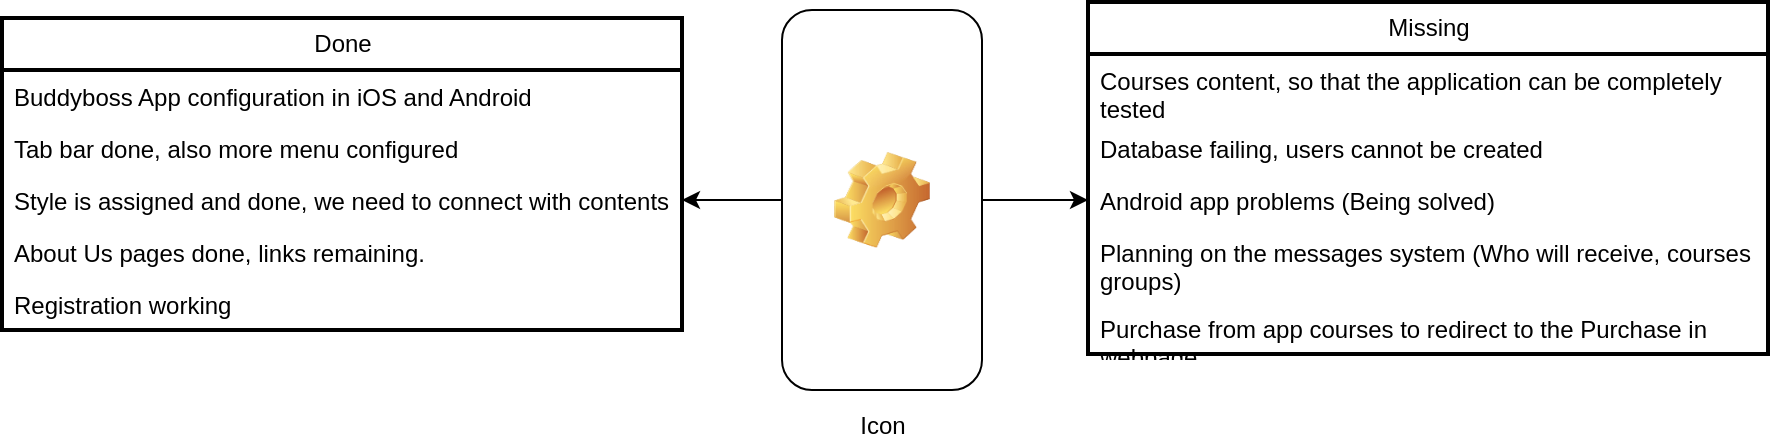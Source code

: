 <mxfile version="24.7.10">
  <diagram id="yPxyJZ8AM_hMuL3Unpa9" name="complex gitflow">
    <mxGraphModel dx="954" dy="639" grid="1" gridSize="10" guides="1" tooltips="1" connect="1" arrows="1" fold="1" page="1" pageScale="1" pageWidth="1100" pageHeight="850" math="0" shadow="0">
      <root>
        <mxCell id="0" />
        <mxCell id="1" parent="0" />
        <mxCell id="zDYp8u0hT7wXA561u6ja-6" value="Done" style="swimlane;fontStyle=0;childLayout=stackLayout;horizontal=1;startSize=26;fillColor=none;horizontalStack=0;resizeParent=1;resizeParentMax=0;resizeLast=0;collapsible=1;marginBottom=0;html=1;strokeWidth=2;spacing=2;" vertex="1" parent="1">
          <mxGeometry x="180" y="250" width="340" height="156" as="geometry">
            <mxRectangle x="210" y="250" width="70" height="30" as="alternateBounds" />
          </mxGeometry>
        </mxCell>
        <mxCell id="zDYp8u0hT7wXA561u6ja-7" value="Buddyboss App configuration in iOS and Android" style="text;strokeColor=none;fillColor=none;align=left;verticalAlign=top;spacingLeft=4;spacingRight=4;overflow=hidden;rotatable=0;points=[[0,0.5],[1,0.5]];portConstraint=eastwest;whiteSpace=wrap;html=1;" vertex="1" parent="zDYp8u0hT7wXA561u6ja-6">
          <mxGeometry y="26" width="340" height="26" as="geometry" />
        </mxCell>
        <mxCell id="zDYp8u0hT7wXA561u6ja-8" value="Tab bar done, also more menu configured" style="text;strokeColor=none;fillColor=none;align=left;verticalAlign=top;spacingLeft=4;spacingRight=4;overflow=hidden;rotatable=0;points=[[0,0.5],[1,0.5]];portConstraint=eastwest;whiteSpace=wrap;html=1;" vertex="1" parent="zDYp8u0hT7wXA561u6ja-6">
          <mxGeometry y="52" width="340" height="26" as="geometry" />
        </mxCell>
        <mxCell id="zDYp8u0hT7wXA561u6ja-9" value="Style is assigned and done, we need to connect with contents" style="text;strokeColor=none;fillColor=none;align=left;verticalAlign=top;spacingLeft=4;spacingRight=4;overflow=hidden;rotatable=0;points=[[0,0.5],[1,0.5]];portConstraint=eastwest;whiteSpace=wrap;html=1;" vertex="1" parent="zDYp8u0hT7wXA561u6ja-6">
          <mxGeometry y="78" width="340" height="26" as="geometry" />
        </mxCell>
        <mxCell id="zDYp8u0hT7wXA561u6ja-20" value="About Us pages done, links remaining." style="text;strokeColor=none;fillColor=none;align=left;verticalAlign=top;spacingLeft=4;spacingRight=4;overflow=hidden;rotatable=0;points=[[0,0.5],[1,0.5]];portConstraint=eastwest;whiteSpace=wrap;html=1;" vertex="1" parent="zDYp8u0hT7wXA561u6ja-6">
          <mxGeometry y="104" width="340" height="26" as="geometry" />
        </mxCell>
        <mxCell id="zDYp8u0hT7wXA561u6ja-21" value="Registration working" style="text;strokeColor=none;fillColor=none;align=left;verticalAlign=top;spacingLeft=4;spacingRight=4;overflow=hidden;rotatable=0;points=[[0,0.5],[1,0.5]];portConstraint=eastwest;whiteSpace=wrap;html=1;" vertex="1" parent="zDYp8u0hT7wXA561u6ja-6">
          <mxGeometry y="130" width="340" height="26" as="geometry" />
        </mxCell>
        <mxCell id="zDYp8u0hT7wXA561u6ja-32" style="edgeStyle=orthogonalEdgeStyle;rounded=0;orthogonalLoop=1;jettySize=auto;html=1;entryX=1;entryY=0.5;entryDx=0;entryDy=0;" edge="1" parent="1" source="zDYp8u0hT7wXA561u6ja-1" target="zDYp8u0hT7wXA561u6ja-9">
          <mxGeometry relative="1" as="geometry" />
        </mxCell>
        <mxCell id="zDYp8u0hT7wXA561u6ja-33" value="" style="edgeStyle=orthogonalEdgeStyle;rounded=0;orthogonalLoop=1;jettySize=auto;html=1;entryX=0;entryY=0.5;entryDx=0;entryDy=0;" edge="1" parent="1" source="zDYp8u0hT7wXA561u6ja-1" target="zDYp8u0hT7wXA561u6ja-27">
          <mxGeometry relative="1" as="geometry" />
        </mxCell>
        <mxCell id="zDYp8u0hT7wXA561u6ja-1" value="Icon" style="icon;html=1;image=img/clipart/Gear_128x128.png" vertex="1" parent="1">
          <mxGeometry x="570" y="246" width="100" height="190" as="geometry" />
        </mxCell>
        <mxCell id="zDYp8u0hT7wXA561u6ja-24" value="Missing" style="swimlane;fontStyle=0;childLayout=stackLayout;horizontal=1;startSize=26;fillColor=none;horizontalStack=0;resizeParent=1;resizeParentMax=0;resizeLast=0;collapsible=1;marginBottom=0;html=1;strokeWidth=2;spacing=2;" vertex="1" parent="1">
          <mxGeometry x="723" y="242" width="340" height="176" as="geometry">
            <mxRectangle x="210" y="250" width="70" height="30" as="alternateBounds" />
          </mxGeometry>
        </mxCell>
        <mxCell id="zDYp8u0hT7wXA561u6ja-25" value="Courses content, so that the application can be completely tested" style="text;strokeColor=none;fillColor=none;align=left;verticalAlign=top;spacingLeft=4;spacingRight=4;overflow=hidden;rotatable=0;points=[[0,0.5],[1,0.5]];portConstraint=eastwest;whiteSpace=wrap;html=1;" vertex="1" parent="zDYp8u0hT7wXA561u6ja-24">
          <mxGeometry y="26" width="340" height="34" as="geometry" />
        </mxCell>
        <mxCell id="zDYp8u0hT7wXA561u6ja-26" value="Database failing, users cannot be created" style="text;strokeColor=none;fillColor=none;align=left;verticalAlign=top;spacingLeft=4;spacingRight=4;overflow=hidden;rotatable=0;points=[[0,0.5],[1,0.5]];portConstraint=eastwest;whiteSpace=wrap;html=1;" vertex="1" parent="zDYp8u0hT7wXA561u6ja-24">
          <mxGeometry y="60" width="340" height="26" as="geometry" />
        </mxCell>
        <mxCell id="zDYp8u0hT7wXA561u6ja-27" value="Android app problems (Being solved)" style="text;strokeColor=none;fillColor=none;align=left;verticalAlign=top;spacingLeft=4;spacingRight=4;overflow=hidden;rotatable=0;points=[[0,0.5],[1,0.5]];portConstraint=eastwest;whiteSpace=wrap;html=1;" vertex="1" parent="zDYp8u0hT7wXA561u6ja-24">
          <mxGeometry y="86" width="340" height="26" as="geometry" />
        </mxCell>
        <mxCell id="zDYp8u0hT7wXA561u6ja-28" value="Planning on the messages system (Who will receive, courses groups)" style="text;strokeColor=none;fillColor=none;align=left;verticalAlign=top;spacingLeft=4;spacingRight=4;overflow=hidden;rotatable=0;points=[[0,0.5],[1,0.5]];portConstraint=eastwest;whiteSpace=wrap;html=1;" vertex="1" parent="zDYp8u0hT7wXA561u6ja-24">
          <mxGeometry y="112" width="340" height="38" as="geometry" />
        </mxCell>
        <mxCell id="zDYp8u0hT7wXA561u6ja-29" value="Purchase from app courses to redirect to the Purchase in webpage" style="text;strokeColor=none;fillColor=none;align=left;verticalAlign=top;spacingLeft=4;spacingRight=4;overflow=hidden;rotatable=0;points=[[0,0.5],[1,0.5]];portConstraint=eastwest;whiteSpace=wrap;html=1;" vertex="1" parent="zDYp8u0hT7wXA561u6ja-24">
          <mxGeometry y="150" width="340" height="26" as="geometry" />
        </mxCell>
      </root>
    </mxGraphModel>
  </diagram>
</mxfile>
